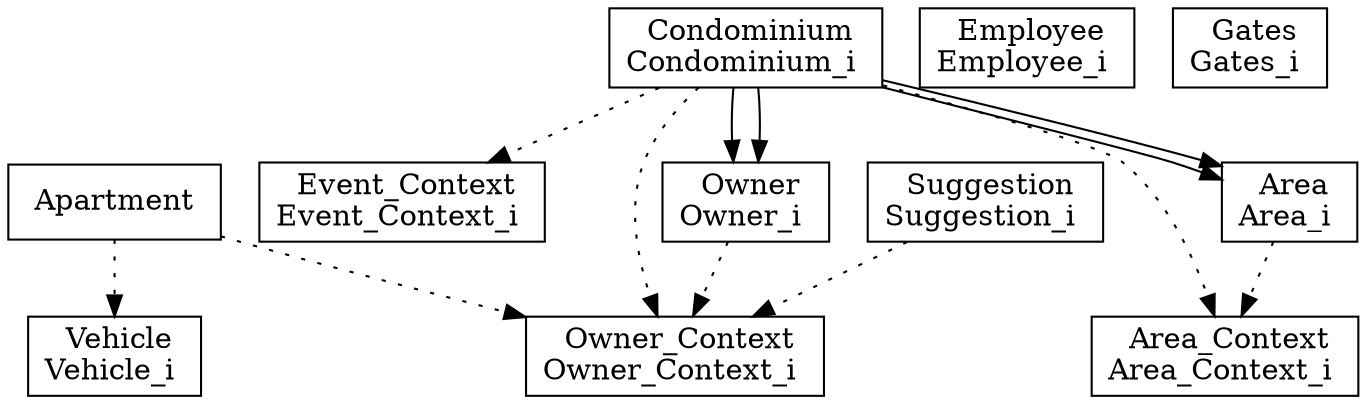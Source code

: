 digraph {
Apartment [ label=" Apartment " shape= box ]
Area_Context_i [ label=" Area_Context\nArea_Context_i " shape= box ]
Area_i [ label=" Area\nArea_i " shape= box ]
Condominium_i [ label=" Condominium\nCondominium_i " shape= box ]
Employee_i [ label=" Employee\nEmployee_i " shape= box ]
Event_Context_i [ label=" Event_Context\nEvent_Context_i " shape= box ]
Gates_i [ label=" Gates\nGates_i " shape= box ]
Owner_Context_i [ label=" Owner_Context\nOwner_Context_i " shape= box ]
Owner_i [ label=" Owner\nOwner_i " shape= box ]
Suggestion_i [ label=" Suggestion\nSuggestion_i " shape= box ]
Vehicle_i [ label=" Vehicle\nVehicle_i " shape= box ]

"Apartment" -> "Owner_Context_i" [style= dotted ]
"Apartment" -> "Vehicle_i" [style= dotted ]
"Area_i" -> "Area_Context_i" [style= dotted ]
"Condominium_i" -> "Owner_i" []
"Condominium_i" -> "Area_i" []
"Condominium_i" -> "Area_Context_i" [style= dotted ]
"Condominium_i" -> "Event_Context_i" [style= dotted ]
"Condominium_i" -> "Owner_Context_i" [style= dotted ]
"Condominium_i" -> "Owner_i" []
"Condominium_i" -> "Area_i" []
"Owner_i" -> "Owner_Context_i" [style= dotted ]
"Suggestion_i" -> "Owner_Context_i" [style= dotted ]
}
